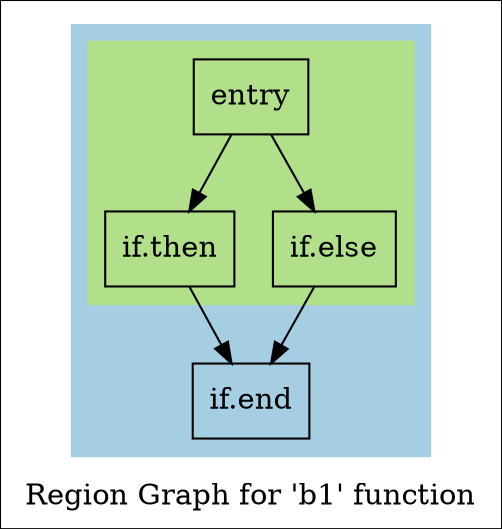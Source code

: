 digraph "Region Graph for 'b1' function" {
	label="Region Graph for 'b1' function";

	Node0x1127140 [shape=record,label="{entry}"];
	Node0x1127140 -> Node0x11336f0;
	Node0x1127140 -> Node0x1131120;
	Node0x11336f0 [shape=record,label="{if.then}"];
	Node0x11336f0 -> Node0x112d7a0;
	Node0x112d7a0 [shape=record,label="{if.end}"];
	Node0x1131120 [shape=record,label="{if.else}"];
	Node0x1131120 -> Node0x112d7a0;
	colorscheme = "paired12"
        subgraph cluster_0x1133750 {
          label = "";
          style = filled;
          color = 1
          subgraph cluster_0x1103d80 {
            label = "";
            style = filled;
            color = 3
            Node0x1127140;
            Node0x11336f0;
            Node0x1131120;
          }
          Node0x112d7a0;
        }
}
